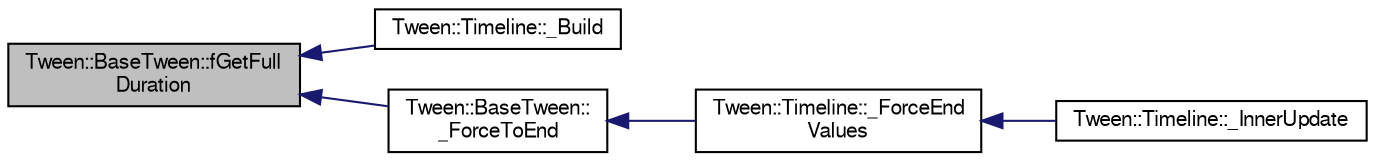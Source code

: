 digraph "Tween::BaseTween::fGetFullDuration"
{
  bgcolor="transparent";
  edge [fontname="FreeSans",fontsize="10",labelfontname="FreeSans",labelfontsize="10"];
  node [fontname="FreeSans",fontsize="10",shape=record];
  rankdir="LR";
  Node1 [label="Tween::BaseTween::fGetFull\lDuration",height=0.2,width=0.4,color="black", fillcolor="grey75", style="filled" fontcolor="black"];
  Node1 -> Node2 [dir="back",color="midnightblue",fontsize="10",style="solid",fontname="FreeSans"];
  Node2 [label="Tween::Timeline::_Build",height=0.2,width=0.4,color="black",URL="$classTween_1_1Timeline.html#adb5d4611ff1777510c7f115c94aec7e9"];
  Node1 -> Node3 [dir="back",color="midnightblue",fontsize="10",style="solid",fontname="FreeSans"];
  Node3 [label="Tween::BaseTween::\l_ForceToEnd",height=0.2,width=0.4,color="black",URL="$classTween_1_1BaseTween.html#a2c6522c6b7b80ae23bfed083293f5fbb"];
  Node3 -> Node4 [dir="back",color="midnightblue",fontsize="10",style="solid",fontname="FreeSans"];
  Node4 [label="Tween::Timeline::_ForceEnd\lValues",height=0.2,width=0.4,color="black",URL="$classTween_1_1Timeline.html#a64814b2f7448f3f72eaa2c1d785eb0f4"];
  Node4 -> Node5 [dir="back",color="midnightblue",fontsize="10",style="solid",fontname="FreeSans"];
  Node5 [label="Tween::Timeline::_InnerUpdate",height=0.2,width=0.4,color="black",URL="$classTween_1_1Timeline.html#a46fb15526436d8d9bd9d704b875e80f9"];
}
